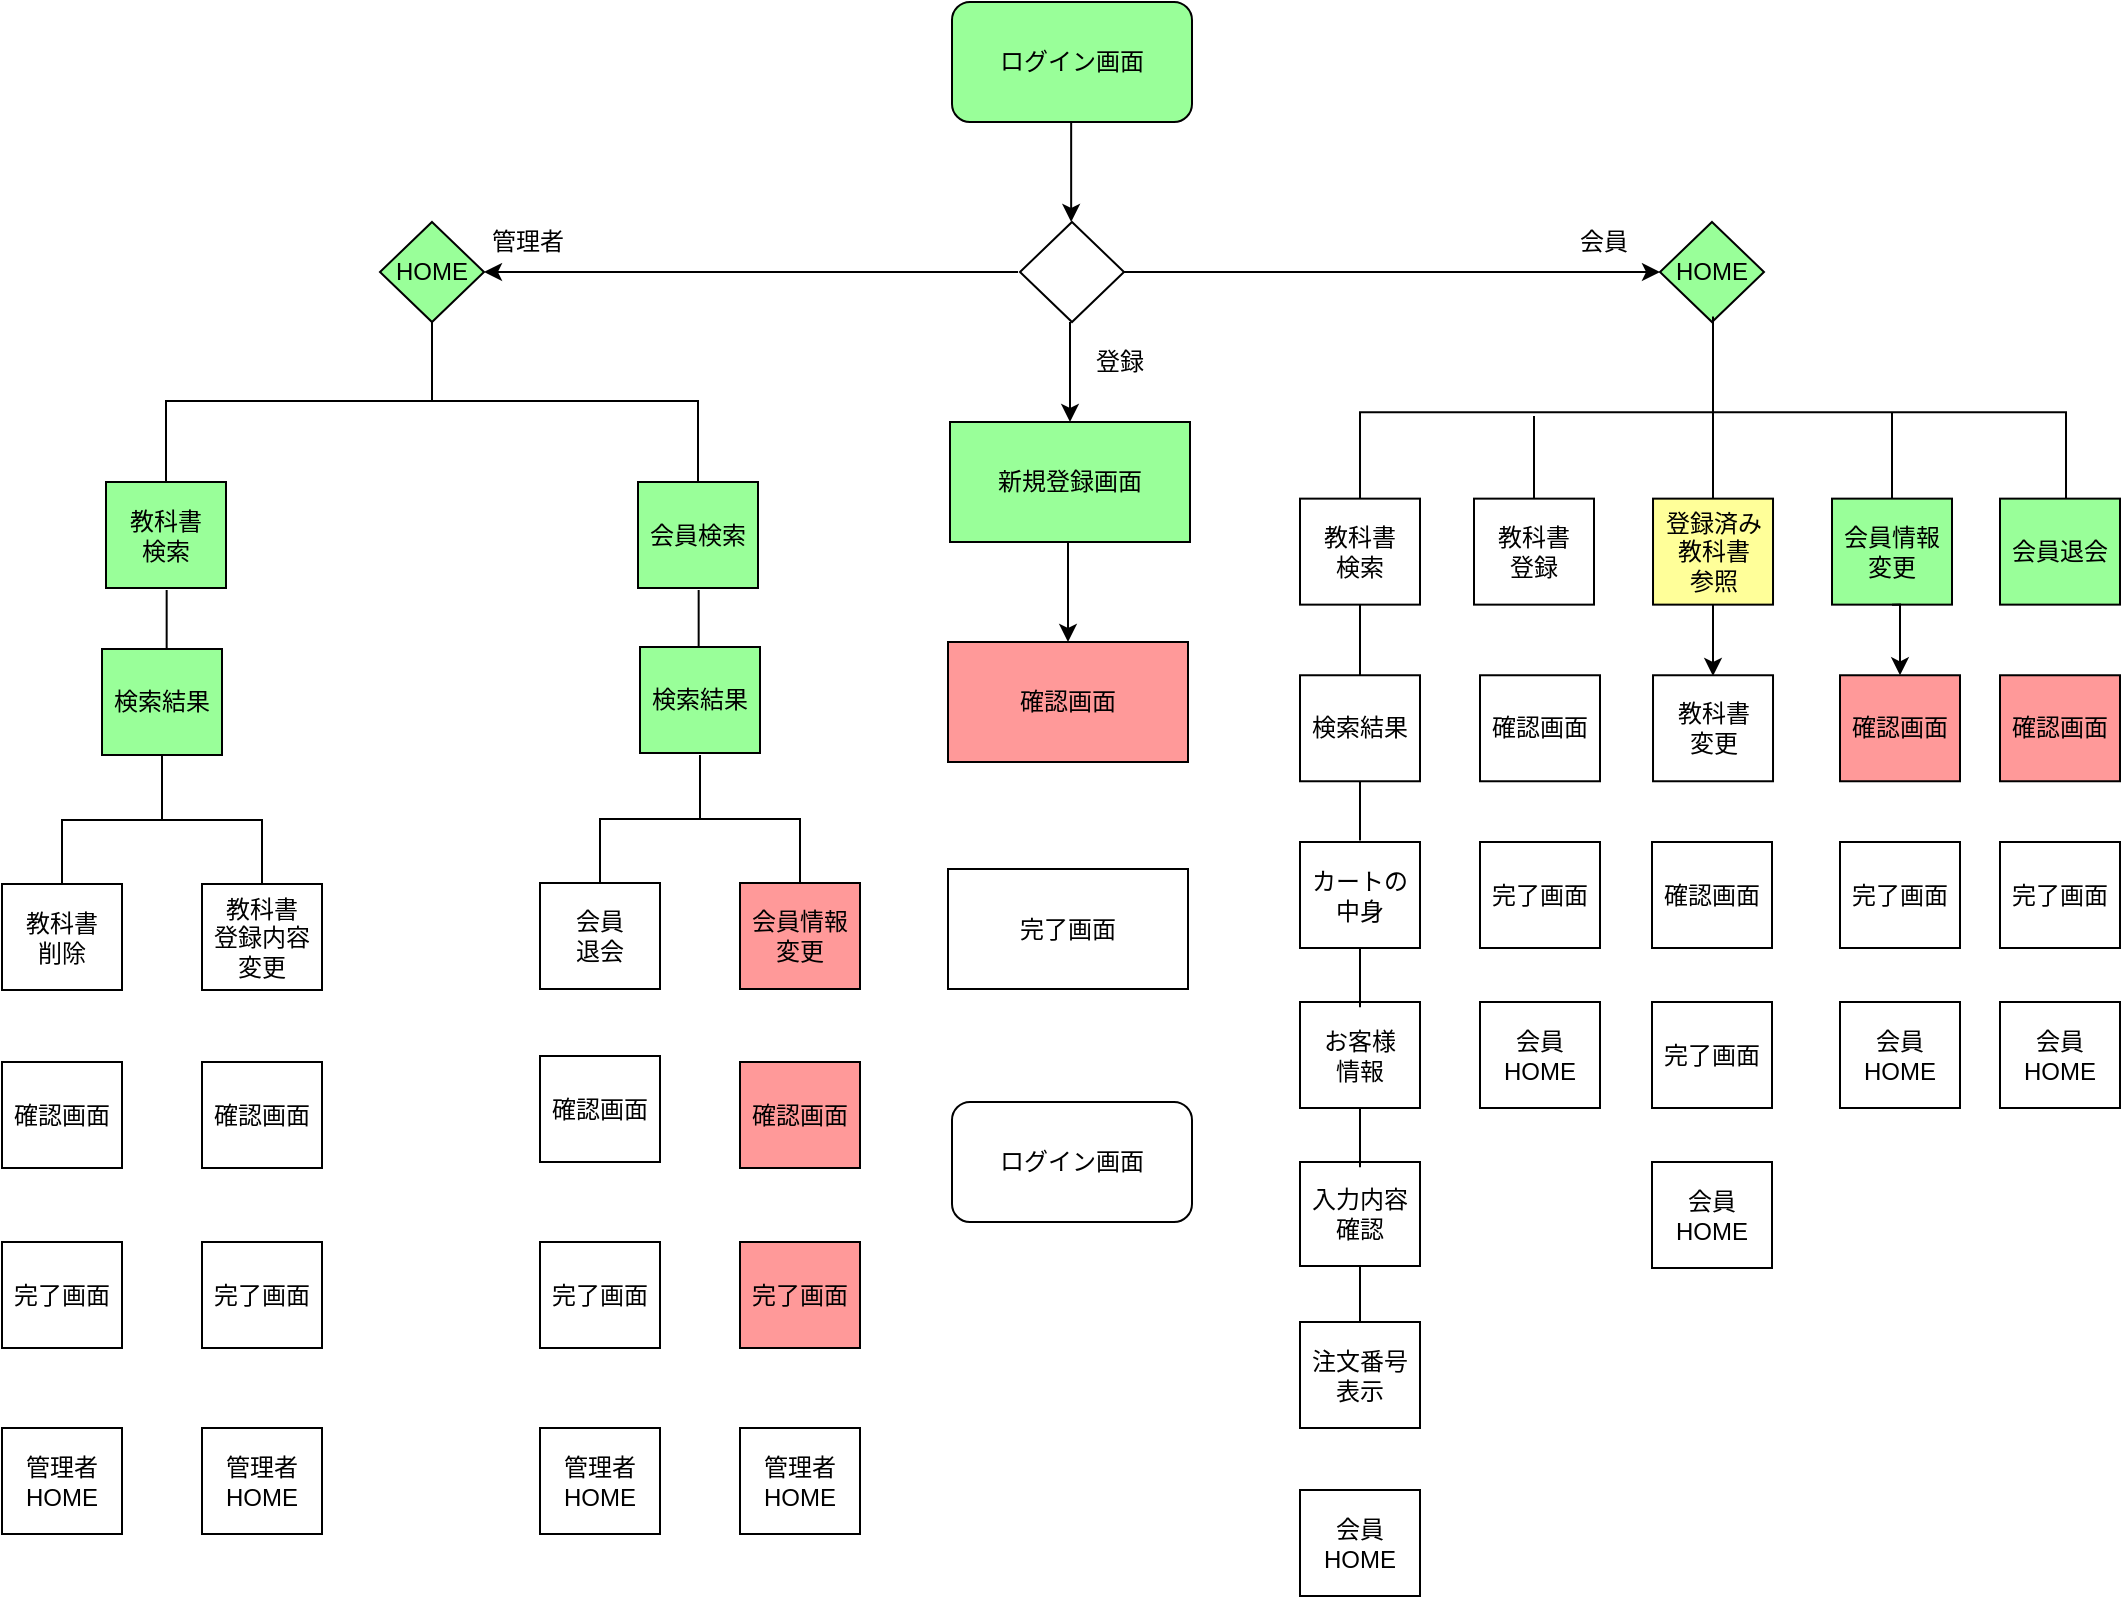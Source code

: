 <mxfile version="18.0.6" type="device"><diagram id="prtHgNgQTEPvFCAcTncT" name="Page-1"><mxGraphModel dx="1108" dy="553" grid="1" gridSize="10" guides="1" tooltips="1" connect="1" arrows="1" fold="1" page="1" pageScale="1" pageWidth="1169" pageHeight="827" math="0" shadow="0"><root><mxCell id="0"/><mxCell id="1" parent="0"/><mxCell id="O7uQDedIM6IcOSkmEDxa-4" value="ログイン画面" style="rounded=1;whiteSpace=wrap;html=1;fillColor=#99FF99;" parent="1" vertex="1"><mxGeometry x="526" y="30" width="120" height="60" as="geometry"/></mxCell><mxCell id="O7uQDedIM6IcOSkmEDxa-5" value="" style="endArrow=classic;html=1;rounded=0;" parent="1" edge="1"><mxGeometry width="50" height="50" relative="1" as="geometry"><mxPoint x="585.58" y="120" as="sourcePoint"/><mxPoint x="585.58" y="140" as="targetPoint"/><Array as="points"><mxPoint x="585.58" y="90"/><mxPoint x="585.58" y="130"/></Array></mxGeometry></mxCell><mxCell id="O7uQDedIM6IcOSkmEDxa-6" value="" style="rhombus;whiteSpace=wrap;html=1;" parent="1" vertex="1"><mxGeometry x="560" y="140" width="52" height="50" as="geometry"/></mxCell><mxCell id="O7uQDedIM6IcOSkmEDxa-7" value="" style="endArrow=classic;html=1;rounded=0;" parent="1" edge="1"><mxGeometry width="50" height="50" relative="1" as="geometry"><mxPoint x="585" y="220" as="sourcePoint"/><mxPoint x="585" y="240" as="targetPoint"/><Array as="points"><mxPoint x="585" y="190"/><mxPoint x="585" y="230"/></Array></mxGeometry></mxCell><mxCell id="O7uQDedIM6IcOSkmEDxa-8" value="新規登録画面" style="rounded=0;whiteSpace=wrap;html=1;fillColor=#99FF99;" parent="1" vertex="1"><mxGeometry x="525" y="240" width="120" height="60" as="geometry"/></mxCell><mxCell id="O7uQDedIM6IcOSkmEDxa-9" value="" style="endArrow=classic;html=1;rounded=0;" parent="1" edge="1"><mxGeometry width="50" height="50" relative="1" as="geometry"><mxPoint x="584" y="330" as="sourcePoint"/><mxPoint x="584" y="350" as="targetPoint"/><Array as="points"><mxPoint x="584" y="300"/><mxPoint x="584" y="340"/></Array></mxGeometry></mxCell><mxCell id="O7uQDedIM6IcOSkmEDxa-10" value="確認画面" style="rounded=0;whiteSpace=wrap;html=1;fillColor=#FF9999;" parent="1" vertex="1"><mxGeometry x="524" y="350" width="120" height="60" as="geometry"/></mxCell><mxCell id="O7uQDedIM6IcOSkmEDxa-11" value="" style="endArrow=classic;html=1;rounded=0;exitX=1;exitY=0.5;exitDx=0;exitDy=0;entryX=0;entryY=0.5;entryDx=0;entryDy=0;" parent="1" source="O7uQDedIM6IcOSkmEDxa-6" target="O7uQDedIM6IcOSkmEDxa-13" edge="1"><mxGeometry width="50" height="50" relative="1" as="geometry"><mxPoint x="670" y="165" as="sourcePoint"/><mxPoint x="681" y="164.5" as="targetPoint"/></mxGeometry></mxCell><mxCell id="O7uQDedIM6IcOSkmEDxa-13" value="HOME" style="rhombus;whiteSpace=wrap;html=1;fillColor=#99FF99;" parent="1" vertex="1"><mxGeometry x="880" y="140" width="52" height="50" as="geometry"/></mxCell><mxCell id="O7uQDedIM6IcOSkmEDxa-14" value="HOME" style="rhombus;whiteSpace=wrap;html=1;fillColor=#99FF99;" parent="1" vertex="1"><mxGeometry x="240" y="140" width="52" height="50" as="geometry"/></mxCell><mxCell id="O7uQDedIM6IcOSkmEDxa-16" value="" style="endArrow=classic;html=1;rounded=0;entryX=1;entryY=0.5;entryDx=0;entryDy=0;" parent="1" target="O7uQDedIM6IcOSkmEDxa-14" edge="1"><mxGeometry width="50" height="50" relative="1" as="geometry"><mxPoint x="559" y="165" as="sourcePoint"/><mxPoint x="480" y="165" as="targetPoint"/><Array as="points"><mxPoint x="559" y="164.5"/></Array></mxGeometry></mxCell><mxCell id="O7uQDedIM6IcOSkmEDxa-39" value="" style="group" parent="1" vertex="1" connectable="0"><mxGeometry x="730" y="190" width="300" height="229.63" as="geometry"/></mxCell><mxCell id="O7uQDedIM6IcOSkmEDxa-25" value="" style="strokeWidth=1;html=1;shape=mxgraph.flowchart.annotation_2;align=left;labelPosition=right;pointerEvents=1;rounded=0;sketch=0;rotation=90;" parent="O7uQDedIM6IcOSkmEDxa-39" vertex="1"><mxGeometry x="128.63" y="-131.37" width="95.75" height="353" as="geometry"/></mxCell><mxCell id="O7uQDedIM6IcOSkmEDxa-57" value="" style="group" parent="O7uQDedIM6IcOSkmEDxa-39" vertex="1" connectable="0"><mxGeometry x="-30" y="32" width="326" height="109.32" as="geometry"/></mxCell><mxCell id="O7uQDedIM6IcOSkmEDxa-27" value="" style="line;strokeWidth=1;direction=south;html=1;rounded=0;sketch=0;" parent="O7uQDedIM6IcOSkmEDxa-57" vertex="1"><mxGeometry x="201.51" y="12" width="10" height="50" as="geometry"/></mxCell><mxCell id="O7uQDedIM6IcOSkmEDxa-36" value="&lt;span style=&quot;color: rgba(0 , 0 , 0 , 0) ; font-family: monospace ; font-size: 0px ; background-color: rgb(248 , 249 , 250)&quot;&gt;%3CmxGraphModel%3E%3Croot%3E%3CmxCell%20id%3D%220%22%2F%3E%3CmxCell%20id%3D%221%22%20parent%3D%220%22%2F%3E%3CmxCell%20id%3D%222%22%20value%3D%22%22%20style%3D%22rounded%3D0%3BwhiteSpace%3Dwrap%3Bhtml%3D1%3Bsketch%3D0%3BstrokeWidth%3D1%3B%22%20vertex%3D%221%22%20parent%3D%221%22%3E%3CmxGeometry%20x%3D%22700%22%20y%3D%22280.32%22%20width%3D%2260%22%20height%3D%2253%22%20as%3D%22geometry%22%2F%3E%3C%2FmxCell%3E%3C%2Froot%3E%3C%2FmxGraphModel%3E&lt;/span&gt;" style="line;strokeWidth=1;direction=south;html=1;rounded=0;sketch=0;" parent="O7uQDedIM6IcOSkmEDxa-57" vertex="1"><mxGeometry x="110" y="15" width="14" height="45" as="geometry"/></mxCell><mxCell id="O7uQDedIM6IcOSkmEDxa-38" value="" style="line;strokeWidth=1;direction=south;html=1;rounded=0;sketch=0;" parent="O7uQDedIM6IcOSkmEDxa-57" vertex="1"><mxGeometry x="288.5" y="13.5" width="15" height="48" as="geometry"/></mxCell><mxCell id="O7uQDedIM6IcOSkmEDxa-45" value="教科書&lt;br&gt;検索" style="rounded=0;whiteSpace=wrap;html=1;sketch=0;strokeWidth=1;" parent="O7uQDedIM6IcOSkmEDxa-57" vertex="1"><mxGeometry y="56.32" width="60" height="53" as="geometry"/></mxCell><mxCell id="O7uQDedIM6IcOSkmEDxa-52" value="教科書&lt;br&gt;登録" style="rounded=0;whiteSpace=wrap;html=1;sketch=0;strokeWidth=1;" parent="O7uQDedIM6IcOSkmEDxa-57" vertex="1"><mxGeometry x="87" y="56.32" width="60" height="53" as="geometry"/></mxCell><mxCell id="O7uQDedIM6IcOSkmEDxa-54" value="会員情報&lt;br&gt;変更" style="rounded=0;whiteSpace=wrap;html=1;sketch=0;strokeWidth=1;fillColor=#99FF99;" parent="O7uQDedIM6IcOSkmEDxa-57" vertex="1"><mxGeometry x="266" y="56.32" width="60" height="53" as="geometry"/></mxCell><mxCell id="xMVv9QfSRdIh94OtNRTo-4" value="登録済み&lt;br&gt;教科書&lt;br&gt;参照" style="rounded=0;whiteSpace=wrap;html=1;sketch=0;strokeWidth=1;fillColor=#FFFF99;" vertex="1" parent="O7uQDedIM6IcOSkmEDxa-57"><mxGeometry x="176.51" y="56.32" width="60" height="53" as="geometry"/></mxCell><mxCell id="O7uQDedIM6IcOSkmEDxa-61" value="" style="endArrow=none;html=1;rounded=1;sketch=0;curved=0;" parent="O7uQDedIM6IcOSkmEDxa-39" edge="1"><mxGeometry width="50" height="50" relative="1" as="geometry"><mxPoint y="190" as="sourcePoint"/><mxPoint y="141.32" as="targetPoint"/></mxGeometry></mxCell><mxCell id="O7uQDedIM6IcOSkmEDxa-62" value="検索結果" style="rounded=0;whiteSpace=wrap;html=1;sketch=0;strokeWidth=1;" parent="O7uQDedIM6IcOSkmEDxa-39" vertex="1"><mxGeometry x="-30" y="176.63" width="60" height="53" as="geometry"/></mxCell><mxCell id="O7uQDedIM6IcOSkmEDxa-53" value="教科書&lt;br&gt;変更" style="rounded=0;whiteSpace=wrap;html=1;sketch=0;strokeWidth=1;" parent="O7uQDedIM6IcOSkmEDxa-39" vertex="1"><mxGeometry x="146.51" y="176.63" width="60" height="53" as="geometry"/></mxCell><mxCell id="xMVv9QfSRdIh94OtNRTo-1" value="" style="edgeStyle=orthogonalEdgeStyle;rounded=0;orthogonalLoop=1;jettySize=auto;html=1;exitX=0.5;exitY=1;exitDx=0;exitDy=0;entryX=0.5;entryY=0;entryDx=0;entryDy=0;" edge="1" parent="O7uQDedIM6IcOSkmEDxa-39" source="xMVv9QfSRdIh94OtNRTo-4" target="O7uQDedIM6IcOSkmEDxa-53"><mxGeometry relative="1" as="geometry"><mxPoint x="60" y="210" as="sourcePoint"/><mxPoint x="170" y="190" as="targetPoint"/><Array as="points"><mxPoint x="177" y="177"/><mxPoint x="177" y="177"/></Array></mxGeometry></mxCell><mxCell id="xMVv9QfSRdIh94OtNRTo-5" value="確認画面" style="rounded=0;whiteSpace=wrap;html=1;sketch=0;strokeWidth=1;fillColor=#FFFFFF;" vertex="1" parent="O7uQDedIM6IcOSkmEDxa-39"><mxGeometry x="60" y="176.63" width="60" height="53" as="geometry"/></mxCell><mxCell id="xMVv9QfSRdIh94OtNRTo-6" value="確認画面" style="rounded=0;whiteSpace=wrap;html=1;sketch=0;strokeWidth=1;fillColor=#FF9999;" vertex="1" parent="O7uQDedIM6IcOSkmEDxa-39"><mxGeometry x="240" y="176.63" width="60" height="53" as="geometry"/></mxCell><mxCell id="xMVv9QfSRdIh94OtNRTo-48" style="edgeStyle=orthogonalEdgeStyle;rounded=0;orthogonalLoop=1;jettySize=auto;html=1;exitX=0.5;exitY=1;exitDx=0;exitDy=0;entryX=0.5;entryY=0;entryDx=0;entryDy=0;" edge="1" parent="O7uQDedIM6IcOSkmEDxa-39" source="O7uQDedIM6IcOSkmEDxa-54" target="xMVv9QfSRdIh94OtNRTo-6"><mxGeometry relative="1" as="geometry"/></mxCell><mxCell id="O7uQDedIM6IcOSkmEDxa-55" value="会員退会" style="rounded=0;whiteSpace=wrap;html=1;sketch=0;strokeWidth=1;fillColor=#99FF99;" parent="1" vertex="1"><mxGeometry x="1050" y="278.32" width="60" height="53" as="geometry"/></mxCell><mxCell id="O7uQDedIM6IcOSkmEDxa-89" value="カートの中身" style="rounded=0;whiteSpace=wrap;html=1;sketch=0;strokeWidth=1;" parent="1" vertex="1"><mxGeometry x="700" y="450" width="60" height="53" as="geometry"/></mxCell><mxCell id="O7uQDedIM6IcOSkmEDxa-90" value="お客様&lt;br&gt;情報" style="rounded=0;whiteSpace=wrap;html=1;sketch=0;strokeWidth=1;" parent="1" vertex="1"><mxGeometry x="700" y="530" width="60" height="53" as="geometry"/></mxCell><mxCell id="O7uQDedIM6IcOSkmEDxa-91" value="入力内容確認&lt;span style=&quot;color: rgba(0 , 0 , 0 , 0) ; font-family: monospace ; font-size: 0px&quot;&gt;%3CmxGraphModel%3E%3Croot%3E%3CmxCell%20id%3D%220%22%2F%3E%3CmxCell%20id%3D%221%22%20parent%3D%220%22%2F%3E%3CmxCell%20id%3D%222%22%20value%3D%22%E3%82%AB%E3%83%BC%E3%83%88%E3%81%AE%E4%B8%AD%E8%BA%AB%22%20style%3D%22rounded%3D0%3BwhiteSpace%3Dwrap%3Bhtml%3D1%3Bsketch%3D0%3BstrokeWidth%3D1%3B%22%20vertex%3D%221%22%20parent%3D%221%22%3E%3CmxGeometry%20x%3D%22700%22%20y%3D%22450%22%20width%3D%2260%22%20height%3D%2253%22%20as%3D%22geometry%22%2F%3E%3C%2FmxCell%3E%3C%2Froot%3E%3C%2FmxGraphModel%3E&lt;/span&gt;" style="rounded=0;whiteSpace=wrap;html=1;sketch=0;strokeWidth=1;" parent="1" vertex="1"><mxGeometry x="700" y="610" width="60" height="52" as="geometry"/></mxCell><mxCell id="O7uQDedIM6IcOSkmEDxa-93" value="注文番号表示" style="rounded=0;whiteSpace=wrap;html=1;sketch=0;strokeWidth=1;" parent="1" vertex="1"><mxGeometry x="700" y="690" width="60" height="53" as="geometry"/></mxCell><mxCell id="O7uQDedIM6IcOSkmEDxa-94" value="" style="endArrow=none;html=1;rounded=1;sketch=0;curved=0;" parent="1" edge="1"><mxGeometry width="50" height="50" relative="1" as="geometry"><mxPoint x="730" y="449.26" as="sourcePoint"/><mxPoint x="730" y="419.63" as="targetPoint"/></mxGeometry></mxCell><mxCell id="O7uQDedIM6IcOSkmEDxa-95" value="" style="endArrow=none;html=1;rounded=1;sketch=0;curved=0;" parent="1" edge="1"><mxGeometry width="50" height="50" relative="1" as="geometry"><mxPoint x="730" y="532.63" as="sourcePoint"/><mxPoint x="730" y="503" as="targetPoint"/></mxGeometry></mxCell><mxCell id="O7uQDedIM6IcOSkmEDxa-96" value="" style="endArrow=none;html=1;rounded=1;sketch=0;curved=0;" parent="1" edge="1"><mxGeometry width="50" height="50" relative="1" as="geometry"><mxPoint x="730" y="612.63" as="sourcePoint"/><mxPoint x="730" y="583" as="targetPoint"/></mxGeometry></mxCell><mxCell id="O7uQDedIM6IcOSkmEDxa-97" value="" style="endArrow=none;html=1;rounded=1;sketch=0;curved=0;" parent="1" edge="1"><mxGeometry width="50" height="50" relative="1" as="geometry"><mxPoint x="760" y="480" as="sourcePoint"/><mxPoint x="760" y="450.37" as="targetPoint"/></mxGeometry></mxCell><mxCell id="O7uQDedIM6IcOSkmEDxa-99" value="" style="endArrow=none;html=1;rounded=1;sketch=0;curved=0;exitX=0.5;exitY=0;exitDx=0;exitDy=0;" parent="1" source="O7uQDedIM6IcOSkmEDxa-93" edge="1"><mxGeometry width="50" height="50" relative="1" as="geometry"><mxPoint x="680" y="712" as="sourcePoint"/><mxPoint x="730" y="662" as="targetPoint"/></mxGeometry></mxCell><mxCell id="O7uQDedIM6IcOSkmEDxa-131" value="" style="strokeWidth=1;html=1;shape=mxgraph.flowchart.annotation_2;align=left;labelPosition=right;pointerEvents=1;rounded=0;sketch=0;rotation=90;" parent="1" vertex="1"><mxGeometry x="226" y="96.5" width="80" height="266" as="geometry"/></mxCell><mxCell id="O7uQDedIM6IcOSkmEDxa-141" value="会員検索" style="rounded=0;whiteSpace=wrap;html=1;sketch=0;strokeWidth=1;fillColor=#99FF99;" parent="1" vertex="1"><mxGeometry x="369" y="270" width="60" height="53" as="geometry"/></mxCell><mxCell id="O7uQDedIM6IcOSkmEDxa-145" value="教科書&lt;br&gt;検索" style="rounded=0;whiteSpace=wrap;html=1;sketch=0;strokeWidth=1;fillColor=#99FF99;" parent="1" vertex="1"><mxGeometry x="103" y="270" width="60" height="53" as="geometry"/></mxCell><mxCell id="O7uQDedIM6IcOSkmEDxa-185" value="" style="endArrow=none;html=1;rounded=1;sketch=0;curved=0;exitX=0.5;exitY=0;exitDx=0;exitDy=0;" parent="1" edge="1"><mxGeometry width="50" height="50" relative="1" as="geometry"><mxPoint x="399.33" y="352" as="sourcePoint"/><mxPoint x="399.33" y="324" as="targetPoint"/></mxGeometry></mxCell><mxCell id="O7uQDedIM6IcOSkmEDxa-198" value="検索結果" style="rounded=0;whiteSpace=wrap;html=1;sketch=0;strokeWidth=1;fillColor=#99FF99;" parent="1" vertex="1"><mxGeometry x="370" y="352.5" width="60" height="53" as="geometry"/></mxCell><mxCell id="O7uQDedIM6IcOSkmEDxa-199" value="検索結果" style="rounded=0;whiteSpace=wrap;html=1;sketch=0;strokeWidth=1;fillColor=#99FF99;" parent="1" vertex="1"><mxGeometry x="101" y="353.5" width="60" height="53" as="geometry"/></mxCell><mxCell id="O7uQDedIM6IcOSkmEDxa-203" value="" style="endArrow=none;html=1;rounded=1;sketch=0;curved=0;" parent="1" edge="1"><mxGeometry width="50" height="50" relative="1" as="geometry"><mxPoint x="133.33" y="353.63" as="sourcePoint"/><mxPoint x="133.33" y="324" as="targetPoint"/></mxGeometry></mxCell><mxCell id="O7uQDedIM6IcOSkmEDxa-210" value="" style="group" parent="1" vertex="1" connectable="0"><mxGeometry x="320" y="406.5" width="160" height="117" as="geometry"/></mxCell><mxCell id="O7uQDedIM6IcOSkmEDxa-147" value="" style="strokeWidth=1;html=1;shape=mxgraph.flowchart.annotation_2;align=left;labelPosition=right;pointerEvents=1;rounded=0;sketch=0;direction=south;" parent="O7uQDedIM6IcOSkmEDxa-210" vertex="1"><mxGeometry x="30" width="100" height="64" as="geometry"/></mxCell><mxCell id="O7uQDedIM6IcOSkmEDxa-207" value="" style="group" parent="O7uQDedIM6IcOSkmEDxa-210" vertex="1" connectable="0"><mxGeometry y="64" width="160" height="53" as="geometry"/></mxCell><mxCell id="O7uQDedIM6IcOSkmEDxa-148" value="会員&lt;br&gt;退会" style="rounded=0;whiteSpace=wrap;html=1;sketch=0;strokeWidth=1;" parent="O7uQDedIM6IcOSkmEDxa-207" vertex="1"><mxGeometry width="60" height="53" as="geometry"/></mxCell><mxCell id="O7uQDedIM6IcOSkmEDxa-149" value="会員情報&lt;br&gt;変更" style="rounded=0;whiteSpace=wrap;html=1;sketch=0;strokeWidth=1;fillColor=#FF9999;" parent="O7uQDedIM6IcOSkmEDxa-207" vertex="1"><mxGeometry x="100" width="60" height="53" as="geometry"/></mxCell><mxCell id="O7uQDedIM6IcOSkmEDxa-211" value="" style="group" parent="1" vertex="1" connectable="0"><mxGeometry x="51" y="407" width="160" height="117" as="geometry"/></mxCell><mxCell id="O7uQDedIM6IcOSkmEDxa-212" value="" style="strokeWidth=1;html=1;shape=mxgraph.flowchart.annotation_2;align=left;labelPosition=right;pointerEvents=1;rounded=0;sketch=0;direction=south;" parent="O7uQDedIM6IcOSkmEDxa-211" vertex="1"><mxGeometry x="30" width="100" height="64" as="geometry"/></mxCell><mxCell id="O7uQDedIM6IcOSkmEDxa-213" value="" style="group" parent="O7uQDedIM6IcOSkmEDxa-211" vertex="1" connectable="0"><mxGeometry y="64" width="160" height="53" as="geometry"/></mxCell><mxCell id="O7uQDedIM6IcOSkmEDxa-214" value="教科書&lt;br&gt;削除" style="rounded=0;whiteSpace=wrap;html=1;sketch=0;strokeWidth=1;" parent="O7uQDedIM6IcOSkmEDxa-213" vertex="1"><mxGeometry width="60" height="53" as="geometry"/></mxCell><mxCell id="O7uQDedIM6IcOSkmEDxa-215" value="教科書&lt;br&gt;登録内容&lt;br&gt;変更" style="rounded=0;whiteSpace=wrap;html=1;sketch=0;strokeWidth=1;" parent="O7uQDedIM6IcOSkmEDxa-213" vertex="1"><mxGeometry x="100" width="60" height="53" as="geometry"/></mxCell><mxCell id="O7uQDedIM6IcOSkmEDxa-216" value="管理者" style="rounded=0;whiteSpace=wrap;html=1;sketch=0;strokeWidth=0;strokeColor=#FFFFFF;" parent="1" vertex="1"><mxGeometry x="292" y="140" width="44" height="20" as="geometry"/></mxCell><mxCell id="O7uQDedIM6IcOSkmEDxa-217" value="登録" style="rounded=0;whiteSpace=wrap;html=1;sketch=0;strokeWidth=0;strokeColor=#FFFFFF;" parent="1" vertex="1"><mxGeometry x="590" y="200" width="40" height="20" as="geometry"/></mxCell><mxCell id="O7uQDedIM6IcOSkmEDxa-218" value="会員" style="rounded=0;whiteSpace=wrap;html=1;sketch=0;strokeWidth=0;strokeColor=#FFFFFF;" parent="1" vertex="1"><mxGeometry x="830" y="140" width="44" height="20" as="geometry"/></mxCell><mxCell id="xMVv9QfSRdIh94OtNRTo-7" value="完了画面" style="rounded=0;whiteSpace=wrap;html=1;sketch=0;strokeWidth=1;" vertex="1" parent="1"><mxGeometry x="790" y="450" width="60" height="53" as="geometry"/></mxCell><mxCell id="xMVv9QfSRdIh94OtNRTo-8" value="完了画面" style="rounded=0;whiteSpace=wrap;html=1;sketch=0;strokeWidth=1;" vertex="1" parent="1"><mxGeometry x="970" y="450" width="60" height="53" as="geometry"/></mxCell><mxCell id="xMVv9QfSRdIh94OtNRTo-9" value="完了画面" style="rounded=0;whiteSpace=wrap;html=1;sketch=0;strokeWidth=1;" vertex="1" parent="1"><mxGeometry x="876" y="530" width="60" height="53" as="geometry"/></mxCell><mxCell id="xMVv9QfSRdIh94OtNRTo-26" value="確認画面" style="rounded=0;whiteSpace=wrap;html=1;sketch=0;strokeWidth=1;" vertex="1" parent="1"><mxGeometry x="876" y="450" width="60" height="53" as="geometry"/></mxCell><mxCell id="xMVv9QfSRdIh94OtNRTo-27" value="確認画面" style="rounded=0;whiteSpace=wrap;html=1;sketch=0;strokeWidth=1;fillColor=#FF9999;" vertex="1" parent="1"><mxGeometry x="1050" y="366.63" width="60" height="53" as="geometry"/></mxCell><mxCell id="xMVv9QfSRdIh94OtNRTo-28" value="確認画面" style="rounded=0;whiteSpace=wrap;html=1;sketch=0;strokeWidth=1;" vertex="1" parent="1"><mxGeometry x="320" y="557" width="60" height="53" as="geometry"/></mxCell><mxCell id="xMVv9QfSRdIh94OtNRTo-29" value="確認画面" style="rounded=0;whiteSpace=wrap;html=1;sketch=0;strokeWidth=1;fillColor=#FF9999;" vertex="1" parent="1"><mxGeometry x="420" y="560" width="60" height="53" as="geometry"/></mxCell><mxCell id="xMVv9QfSRdIh94OtNRTo-30" value="確認画面" style="rounded=0;whiteSpace=wrap;html=1;sketch=0;strokeWidth=1;fillColor=#FFFFFF;" vertex="1" parent="1"><mxGeometry x="151" y="560" width="60" height="53" as="geometry"/></mxCell><mxCell id="xMVv9QfSRdIh94OtNRTo-31" value="確認画面" style="rounded=0;whiteSpace=wrap;html=1;sketch=0;strokeWidth=1;fillColor=#FFFFFF;" vertex="1" parent="1"><mxGeometry x="51" y="560" width="60" height="53" as="geometry"/></mxCell><mxCell id="xMVv9QfSRdIh94OtNRTo-32" value="完了画面" style="rounded=0;whiteSpace=wrap;html=1;sketch=0;strokeWidth=1;" vertex="1" parent="1"><mxGeometry x="51" y="650" width="60" height="53" as="geometry"/></mxCell><mxCell id="xMVv9QfSRdIh94OtNRTo-33" value="完了画面" style="rounded=0;whiteSpace=wrap;html=1;sketch=0;strokeWidth=1;" vertex="1" parent="1"><mxGeometry x="151" y="650" width="60" height="53" as="geometry"/></mxCell><mxCell id="xMVv9QfSRdIh94OtNRTo-34" value="完了画面" style="rounded=0;whiteSpace=wrap;html=1;sketch=0;strokeWidth=1;" vertex="1" parent="1"><mxGeometry x="320" y="650" width="60" height="53" as="geometry"/></mxCell><mxCell id="xMVv9QfSRdIh94OtNRTo-35" value="完了画面" style="rounded=0;whiteSpace=wrap;html=1;sketch=0;strokeWidth=1;fillColor=#FF9999;" vertex="1" parent="1"><mxGeometry x="420" y="650" width="60" height="53" as="geometry"/></mxCell><mxCell id="xMVv9QfSRdIh94OtNRTo-36" value="完了画面" style="rounded=0;whiteSpace=wrap;html=1;sketch=0;strokeWidth=1;" vertex="1" parent="1"><mxGeometry x="1050" y="450" width="60" height="53" as="geometry"/></mxCell><mxCell id="xMVv9QfSRdIh94OtNRTo-37" value="完了画面" style="rounded=0;whiteSpace=wrap;html=1;" vertex="1" parent="1"><mxGeometry x="524" y="463.5" width="120" height="60" as="geometry"/></mxCell><mxCell id="xMVv9QfSRdIh94OtNRTo-38" value="会員&lt;br&gt;HOME" style="rounded=0;whiteSpace=wrap;html=1;sketch=0;strokeWidth=1;" vertex="1" parent="1"><mxGeometry x="700" y="774" width="60" height="53" as="geometry"/></mxCell><mxCell id="xMVv9QfSRdIh94OtNRTo-39" value="会員&lt;br&gt;HOME" style="rounded=0;whiteSpace=wrap;html=1;sketch=0;strokeWidth=1;" vertex="1" parent="1"><mxGeometry x="790" y="530" width="60" height="53" as="geometry"/></mxCell><mxCell id="xMVv9QfSRdIh94OtNRTo-40" value="会員&lt;br&gt;HOME" style="rounded=0;whiteSpace=wrap;html=1;sketch=0;strokeWidth=1;" vertex="1" parent="1"><mxGeometry x="876" y="610" width="60" height="53" as="geometry"/></mxCell><mxCell id="xMVv9QfSRdIh94OtNRTo-41" value="会員&lt;br&gt;HOME" style="rounded=0;whiteSpace=wrap;html=1;sketch=0;strokeWidth=1;" vertex="1" parent="1"><mxGeometry x="970" y="530" width="60" height="53" as="geometry"/></mxCell><mxCell id="xMVv9QfSRdIh94OtNRTo-42" value="会員&lt;br&gt;HOME" style="rounded=0;whiteSpace=wrap;html=1;sketch=0;strokeWidth=1;" vertex="1" parent="1"><mxGeometry x="1050" y="530" width="60" height="53" as="geometry"/></mxCell><mxCell id="xMVv9QfSRdIh94OtNRTo-43" value="管理者&lt;br&gt;HOME" style="rounded=0;whiteSpace=wrap;html=1;sketch=0;strokeWidth=1;fillColor=#FFFFFF;" vertex="1" parent="1"><mxGeometry x="420" y="743" width="60" height="53" as="geometry"/></mxCell><mxCell id="xMVv9QfSRdIh94OtNRTo-44" value="管理者&lt;br&gt;HOME" style="rounded=0;whiteSpace=wrap;html=1;sketch=0;strokeWidth=1;" vertex="1" parent="1"><mxGeometry x="320" y="743" width="60" height="53" as="geometry"/></mxCell><mxCell id="xMVv9QfSRdIh94OtNRTo-45" value="管理者&lt;br&gt;HOME" style="rounded=0;whiteSpace=wrap;html=1;sketch=0;strokeWidth=1;" vertex="1" parent="1"><mxGeometry x="151" y="743" width="60" height="53" as="geometry"/></mxCell><mxCell id="xMVv9QfSRdIh94OtNRTo-46" value="管理者&lt;br&gt;HOME" style="rounded=0;whiteSpace=wrap;html=1;sketch=0;strokeWidth=1;" vertex="1" parent="1"><mxGeometry x="51" y="743" width="60" height="53" as="geometry"/></mxCell><mxCell id="xMVv9QfSRdIh94OtNRTo-47" value="ログイン画面" style="rounded=1;whiteSpace=wrap;html=1;" vertex="1" parent="1"><mxGeometry x="526" y="580" width="120" height="60" as="geometry"/></mxCell></root></mxGraphModel></diagram></mxfile>